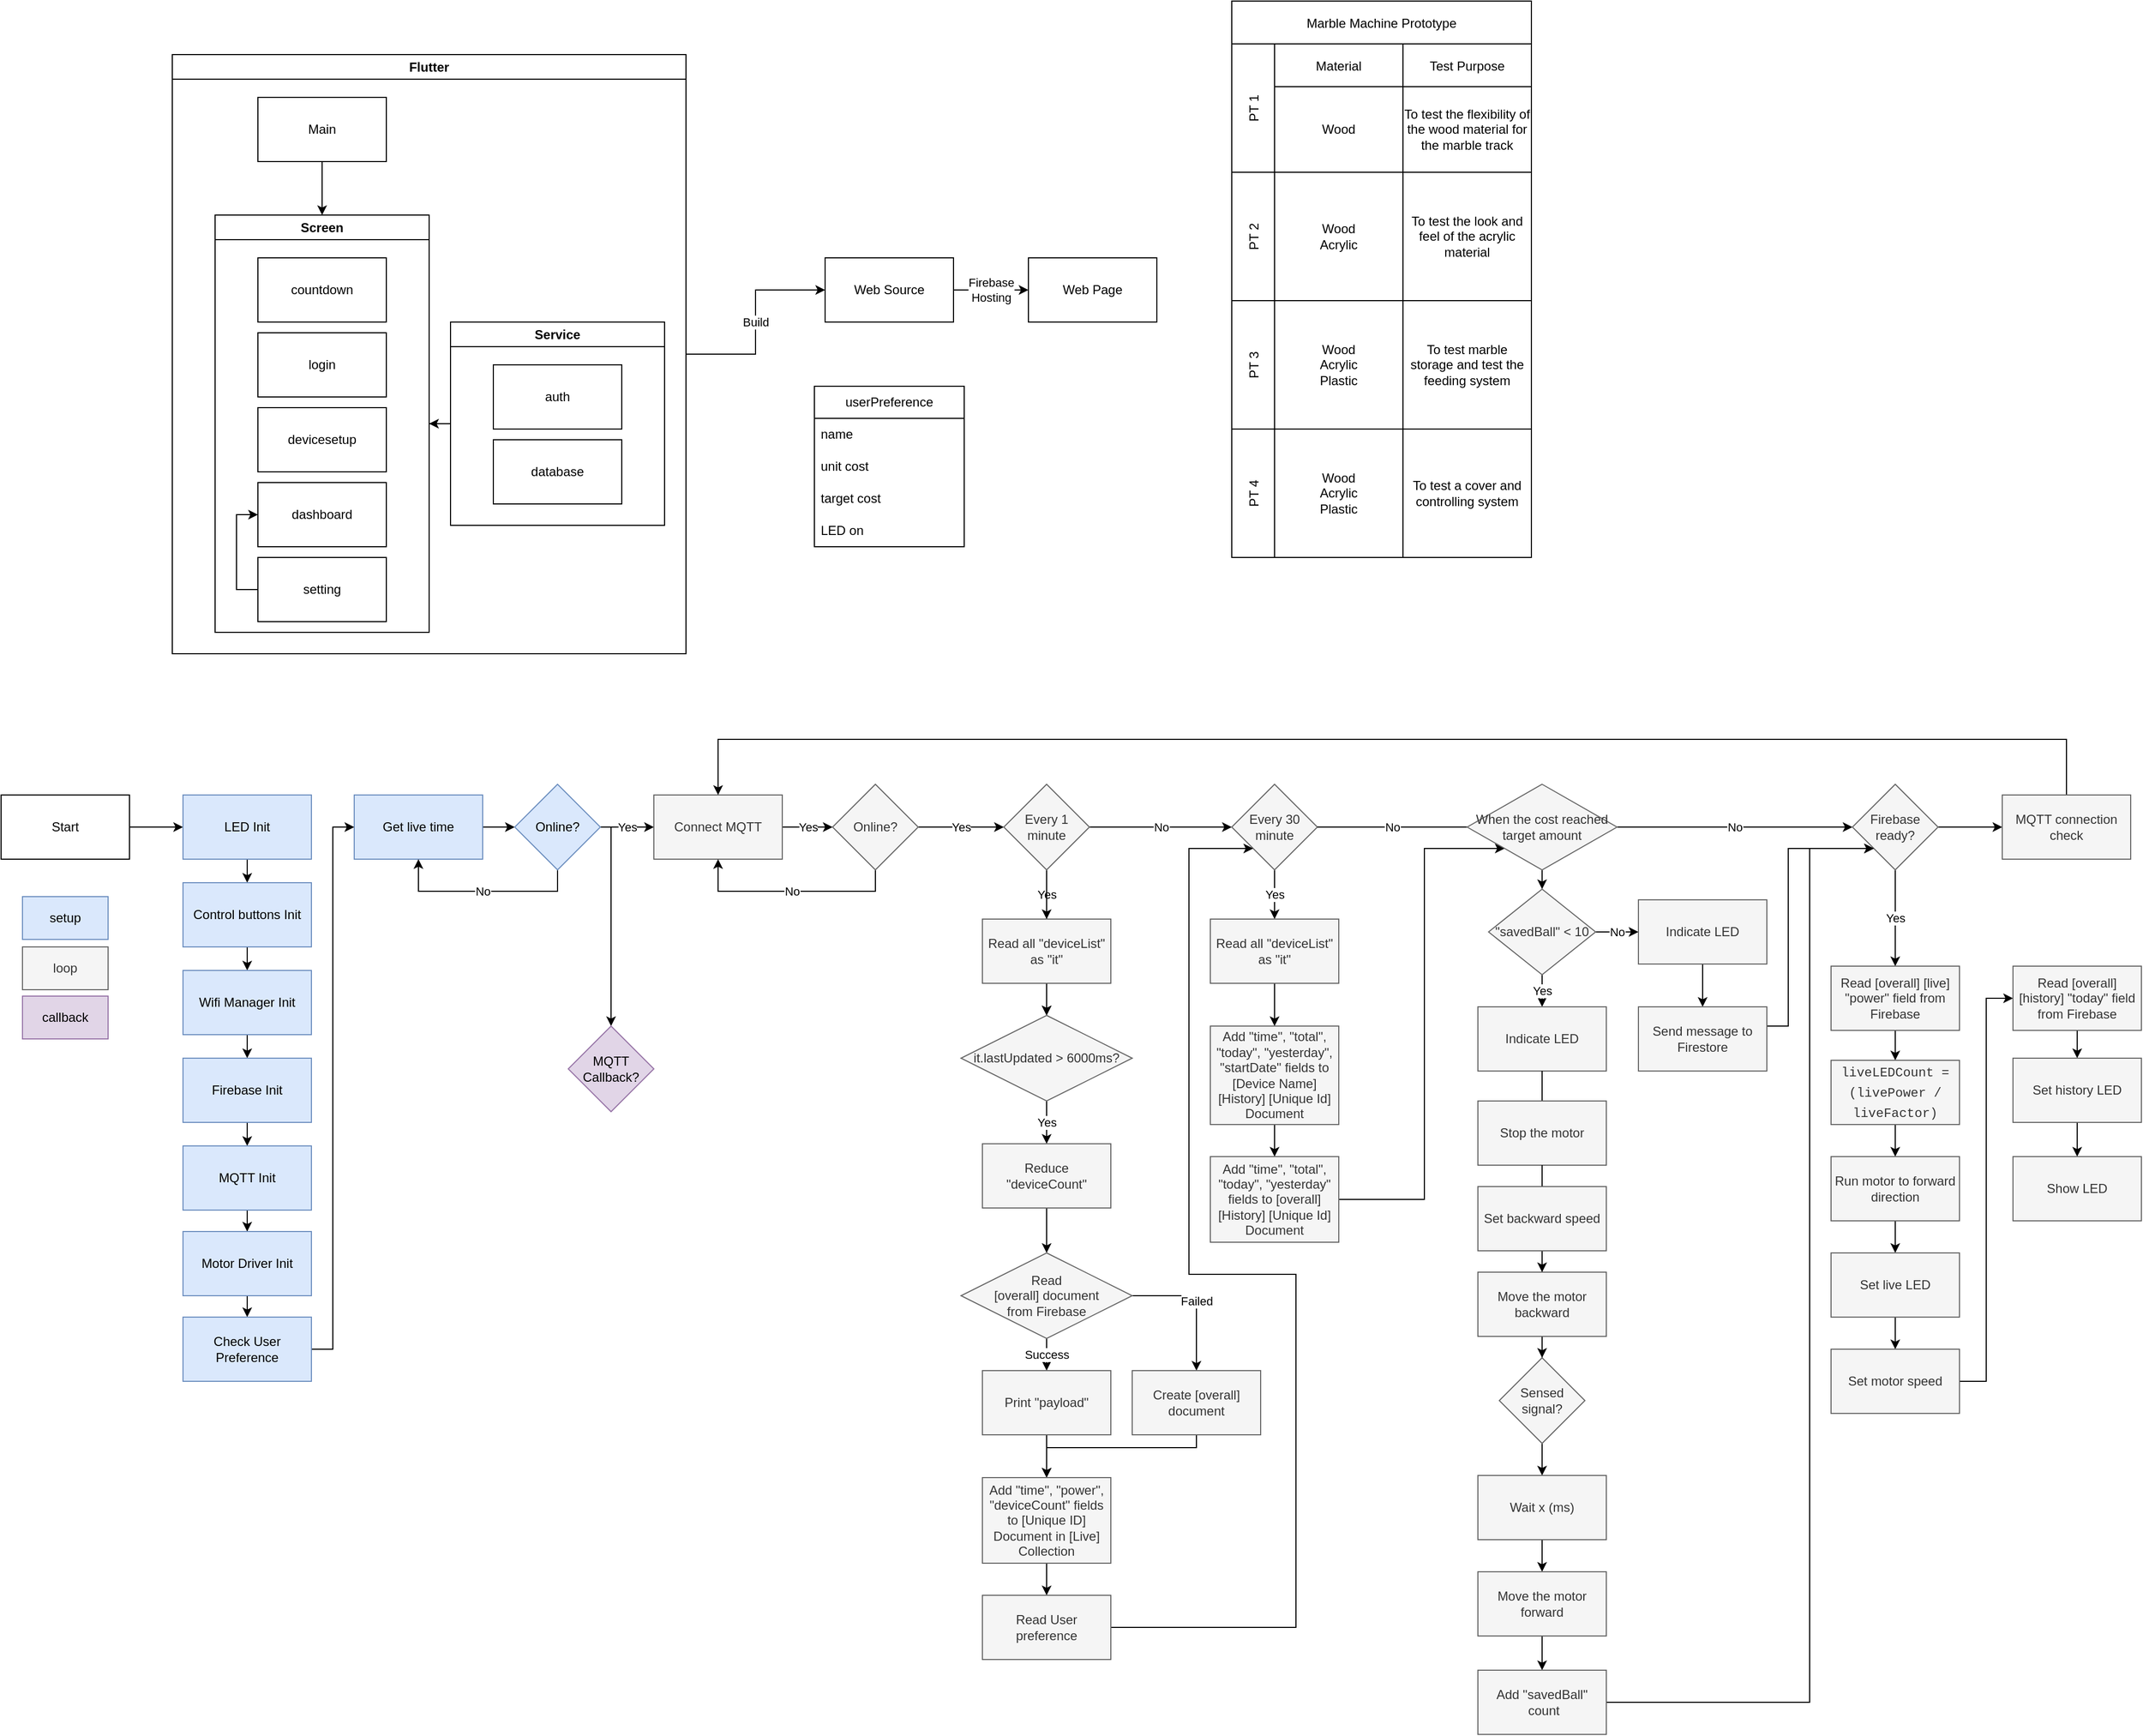 <mxfile version="20.8.16" type="device"><diagram name="Page-1" id="ASUtPeJLQlNHqWdECnR4"><mxGraphModel dx="1207" dy="2043" grid="1" gridSize="10" guides="1" tooltips="1" connect="1" arrows="1" fold="1" page="1" pageScale="1" pageWidth="1654" pageHeight="1169" math="0" shadow="0"><root><mxCell id="0"/><mxCell id="1" parent="0"/><mxCell id="e7pMLFtvcw6eD87POEGD-3" value="" style="edgeStyle=orthogonalEdgeStyle;rounded=0;orthogonalLoop=1;jettySize=auto;html=1;" parent="1" source="e7pMLFtvcw6eD87POEGD-1" target="e7pMLFtvcw6eD87POEGD-2" edge="1"><mxGeometry relative="1" as="geometry"/></mxCell><mxCell id="e7pMLFtvcw6eD87POEGD-1" value="Start&lt;br&gt;" style="rounded=0;whiteSpace=wrap;html=1;" parent="1" vertex="1"><mxGeometry x="30" y="432" width="120" height="60" as="geometry"/></mxCell><mxCell id="e7pMLFtvcw6eD87POEGD-5" value="" style="edgeStyle=orthogonalEdgeStyle;rounded=0;orthogonalLoop=1;jettySize=auto;html=1;" parent="1" source="e7pMLFtvcw6eD87POEGD-2" target="e7pMLFtvcw6eD87POEGD-4" edge="1"><mxGeometry relative="1" as="geometry"/></mxCell><mxCell id="e7pMLFtvcw6eD87POEGD-2" value="LED Init" style="whiteSpace=wrap;html=1;rounded=0;fillColor=#dae8fc;strokeColor=#6c8ebf;" parent="1" vertex="1"><mxGeometry x="200" y="432" width="120" height="60" as="geometry"/></mxCell><mxCell id="e7pMLFtvcw6eD87POEGD-7" value="" style="edgeStyle=orthogonalEdgeStyle;rounded=0;orthogonalLoop=1;jettySize=auto;html=1;" parent="1" source="e7pMLFtvcw6eD87POEGD-4" target="e7pMLFtvcw6eD87POEGD-6" edge="1"><mxGeometry relative="1" as="geometry"/></mxCell><mxCell id="e7pMLFtvcw6eD87POEGD-4" value="Control buttons Init" style="whiteSpace=wrap;html=1;rounded=0;fillColor=#dae8fc;strokeColor=#6c8ebf;" parent="1" vertex="1"><mxGeometry x="200" y="514" width="120" height="60" as="geometry"/></mxCell><mxCell id="e7pMLFtvcw6eD87POEGD-10" value="" style="edgeStyle=orthogonalEdgeStyle;rounded=0;orthogonalLoop=1;jettySize=auto;html=1;" parent="1" source="e7pMLFtvcw6eD87POEGD-6" target="e7pMLFtvcw6eD87POEGD-9" edge="1"><mxGeometry relative="1" as="geometry"/></mxCell><mxCell id="e7pMLFtvcw6eD87POEGD-6" value="Wifi Manager Init" style="whiteSpace=wrap;html=1;rounded=0;fillColor=#dae8fc;strokeColor=#6c8ebf;" parent="1" vertex="1"><mxGeometry x="200" y="596" width="120" height="60" as="geometry"/></mxCell><mxCell id="e7pMLFtvcw6eD87POEGD-15" value="" style="edgeStyle=orthogonalEdgeStyle;rounded=0;orthogonalLoop=1;jettySize=auto;html=1;" parent="1" source="e7pMLFtvcw6eD87POEGD-9" target="e7pMLFtvcw6eD87POEGD-14" edge="1"><mxGeometry relative="1" as="geometry"/></mxCell><mxCell id="e7pMLFtvcw6eD87POEGD-9" value="Firebase Init" style="whiteSpace=wrap;html=1;rounded=0;fillColor=#dae8fc;strokeColor=#6c8ebf;" parent="1" vertex="1"><mxGeometry x="200" y="678" width="120" height="60" as="geometry"/></mxCell><mxCell id="e7pMLFtvcw6eD87POEGD-17" value="" style="edgeStyle=orthogonalEdgeStyle;rounded=0;orthogonalLoop=1;jettySize=auto;html=1;" parent="1" source="e7pMLFtvcw6eD87POEGD-14" target="e7pMLFtvcw6eD87POEGD-16" edge="1"><mxGeometry relative="1" as="geometry"/></mxCell><mxCell id="e7pMLFtvcw6eD87POEGD-14" value="MQTT Init" style="whiteSpace=wrap;html=1;rounded=0;fillColor=#dae8fc;strokeColor=#6c8ebf;" parent="1" vertex="1"><mxGeometry x="200" y="760" width="120" height="60" as="geometry"/></mxCell><mxCell id="vMGQ725lh2KoKyAvDJc5-190" style="edgeStyle=orthogonalEdgeStyle;rounded=0;orthogonalLoop=1;jettySize=auto;html=1;exitX=0.5;exitY=1;exitDx=0;exitDy=0;entryX=0.5;entryY=0;entryDx=0;entryDy=0;" edge="1" parent="1" source="e7pMLFtvcw6eD87POEGD-16" target="vMGQ725lh2KoKyAvDJc5-189"><mxGeometry relative="1" as="geometry"/></mxCell><mxCell id="e7pMLFtvcw6eD87POEGD-16" value="Motor Driver Init" style="whiteSpace=wrap;html=1;rounded=0;fillColor=#dae8fc;strokeColor=#6c8ebf;" parent="1" vertex="1"><mxGeometry x="200" y="840" width="120" height="60" as="geometry"/></mxCell><mxCell id="e7pMLFtvcw6eD87POEGD-21" value="" style="edgeStyle=orthogonalEdgeStyle;rounded=0;orthogonalLoop=1;jettySize=auto;html=1;" parent="1" source="e7pMLFtvcw6eD87POEGD-18" target="e7pMLFtvcw6eD87POEGD-20" edge="1"><mxGeometry relative="1" as="geometry"/></mxCell><mxCell id="e7pMLFtvcw6eD87POEGD-18" value="Get live time" style="whiteSpace=wrap;html=1;rounded=0;fillColor=#dae8fc;strokeColor=#6c8ebf;" parent="1" vertex="1"><mxGeometry x="360" y="432" width="120" height="60" as="geometry"/></mxCell><mxCell id="e7pMLFtvcw6eD87POEGD-22" value="No" style="edgeStyle=orthogonalEdgeStyle;rounded=0;orthogonalLoop=1;jettySize=auto;html=1;entryX=0.5;entryY=1;entryDx=0;entryDy=0;" parent="1" source="e7pMLFtvcw6eD87POEGD-20" target="e7pMLFtvcw6eD87POEGD-18" edge="1"><mxGeometry relative="1" as="geometry"><Array as="points"><mxPoint x="550" y="522"/><mxPoint x="420" y="522"/></Array></mxGeometry></mxCell><mxCell id="e7pMLFtvcw6eD87POEGD-24" value="Yes" style="edgeStyle=orthogonalEdgeStyle;rounded=0;orthogonalLoop=1;jettySize=auto;html=1;" parent="1" source="e7pMLFtvcw6eD87POEGD-20" target="e7pMLFtvcw6eD87POEGD-23" edge="1"><mxGeometry relative="1" as="geometry"/></mxCell><mxCell id="e7pMLFtvcw6eD87POEGD-29" style="edgeStyle=orthogonalEdgeStyle;rounded=0;orthogonalLoop=1;jettySize=auto;html=1;exitX=1;exitY=0.5;exitDx=0;exitDy=0;entryX=0.5;entryY=0;entryDx=0;entryDy=0;" parent="1" source="e7pMLFtvcw6eD87POEGD-20" target="e7pMLFtvcw6eD87POEGD-28" edge="1"><mxGeometry relative="1" as="geometry"><Array as="points"><mxPoint x="600" y="462"/></Array></mxGeometry></mxCell><mxCell id="e7pMLFtvcw6eD87POEGD-20" value="Online?" style="rhombus;whiteSpace=wrap;html=1;rounded=0;fillColor=#dae8fc;strokeColor=#6c8ebf;" parent="1" vertex="1"><mxGeometry x="510" y="422" width="80" height="80" as="geometry"/></mxCell><mxCell id="e7pMLFtvcw6eD87POEGD-26" value="Yes" style="edgeStyle=orthogonalEdgeStyle;rounded=0;orthogonalLoop=1;jettySize=auto;html=1;" parent="1" source="e7pMLFtvcw6eD87POEGD-23" target="e7pMLFtvcw6eD87POEGD-25" edge="1"><mxGeometry relative="1" as="geometry"/></mxCell><mxCell id="e7pMLFtvcw6eD87POEGD-23" value="Connect MQTT" style="whiteSpace=wrap;html=1;rounded=0;fillColor=#f5f5f5;fontColor=#333333;strokeColor=#666666;" parent="1" vertex="1"><mxGeometry x="640" y="432" width="120" height="60" as="geometry"/></mxCell><mxCell id="e7pMLFtvcw6eD87POEGD-27" value="No" style="edgeStyle=orthogonalEdgeStyle;rounded=0;orthogonalLoop=1;jettySize=auto;html=1;entryX=0.5;entryY=1;entryDx=0;entryDy=0;exitX=0.5;exitY=1;exitDx=0;exitDy=0;" parent="1" source="e7pMLFtvcw6eD87POEGD-25" target="e7pMLFtvcw6eD87POEGD-23" edge="1"><mxGeometry relative="1" as="geometry"><Array as="points"><mxPoint x="847" y="522"/><mxPoint x="700" y="522"/></Array></mxGeometry></mxCell><mxCell id="e7pMLFtvcw6eD87POEGD-31" value="Yes" style="edgeStyle=orthogonalEdgeStyle;rounded=0;orthogonalLoop=1;jettySize=auto;html=1;" parent="1" source="e7pMLFtvcw6eD87POEGD-25" target="e7pMLFtvcw6eD87POEGD-30" edge="1"><mxGeometry relative="1" as="geometry"/></mxCell><mxCell id="e7pMLFtvcw6eD87POEGD-25" value="Online?" style="rhombus;whiteSpace=wrap;html=1;rounded=0;fillColor=#f5f5f5;fontColor=#333333;strokeColor=#666666;" parent="1" vertex="1"><mxGeometry x="807" y="422" width="80" height="80" as="geometry"/></mxCell><mxCell id="e7pMLFtvcw6eD87POEGD-28" value="MQTT Callback?" style="rhombus;whiteSpace=wrap;html=1;rounded=0;fillColor=#e1d5e7;strokeColor=#9673a6;" parent="1" vertex="1"><mxGeometry x="560" y="648" width="80" height="80" as="geometry"/></mxCell><mxCell id="e7pMLFtvcw6eD87POEGD-34" value="Yes" style="edgeStyle=orthogonalEdgeStyle;rounded=0;orthogonalLoop=1;jettySize=auto;html=1;exitX=0.5;exitY=1;exitDx=0;exitDy=0;" parent="1" source="e7pMLFtvcw6eD87POEGD-30" target="e7pMLFtvcw6eD87POEGD-33" edge="1"><mxGeometry relative="1" as="geometry"><Array as="points"/></mxGeometry></mxCell><mxCell id="e7pMLFtvcw6eD87POEGD-43" value="" style="edgeStyle=orthogonalEdgeStyle;rounded=0;orthogonalLoop=1;jettySize=auto;html=1;" parent="1" source="e7pMLFtvcw6eD87POEGD-30" target="e7pMLFtvcw6eD87POEGD-37" edge="1"><mxGeometry relative="1" as="geometry"/></mxCell><mxCell id="e7pMLFtvcw6eD87POEGD-59" value="No" style="edgeStyle=orthogonalEdgeStyle;rounded=0;orthogonalLoop=1;jettySize=auto;html=1;" parent="1" source="e7pMLFtvcw6eD87POEGD-30" target="e7pMLFtvcw6eD87POEGD-58" edge="1"><mxGeometry relative="1" as="geometry"/></mxCell><mxCell id="e7pMLFtvcw6eD87POEGD-30" value="Every 1 minute" style="rhombus;whiteSpace=wrap;html=1;rounded=0;fillColor=#f5f5f5;fontColor=#333333;strokeColor=#666666;" parent="1" vertex="1"><mxGeometry x="967" y="422" width="80" height="80" as="geometry"/></mxCell><mxCell id="e7pMLFtvcw6eD87POEGD-38" value="" style="edgeStyle=orthogonalEdgeStyle;rounded=0;orthogonalLoop=1;jettySize=auto;html=1;" parent="1" source="e7pMLFtvcw6eD87POEGD-33" target="e7pMLFtvcw6eD87POEGD-37" edge="1"><mxGeometry relative="1" as="geometry"/></mxCell><mxCell id="e7pMLFtvcw6eD87POEGD-33" value="Read all &quot;deviceList&quot; as &quot;it&quot;" style="whiteSpace=wrap;html=1;rounded=0;fillColor=#f5f5f5;fontColor=#333333;strokeColor=#666666;" parent="1" vertex="1"><mxGeometry x="947" y="548" width="120" height="60" as="geometry"/></mxCell><mxCell id="e7pMLFtvcw6eD87POEGD-40" value="Yes" style="edgeStyle=orthogonalEdgeStyle;rounded=0;orthogonalLoop=1;jettySize=auto;html=1;" parent="1" source="e7pMLFtvcw6eD87POEGD-37" target="e7pMLFtvcw6eD87POEGD-39" edge="1"><mxGeometry relative="1" as="geometry"/></mxCell><mxCell id="e7pMLFtvcw6eD87POEGD-37" value="it.lastUpdated &amp;gt; 6000ms?" style="rhombus;whiteSpace=wrap;html=1;rounded=0;fillColor=#f5f5f5;fontColor=#333333;strokeColor=#666666;" parent="1" vertex="1"><mxGeometry x="927" y="638" width="160" height="80" as="geometry"/></mxCell><mxCell id="e7pMLFtvcw6eD87POEGD-56" style="edgeStyle=orthogonalEdgeStyle;rounded=0;orthogonalLoop=1;jettySize=auto;html=1;entryX=0.5;entryY=0;entryDx=0;entryDy=0;" parent="1" source="e7pMLFtvcw6eD87POEGD-39" target="e7pMLFtvcw6eD87POEGD-46" edge="1"><mxGeometry relative="1" as="geometry"/></mxCell><mxCell id="e7pMLFtvcw6eD87POEGD-39" value="Reduce &quot;deviceCount&quot;" style="whiteSpace=wrap;html=1;rounded=0;fillColor=#f5f5f5;fontColor=#333333;strokeColor=#666666;" parent="1" vertex="1"><mxGeometry x="947" y="758" width="120" height="60" as="geometry"/></mxCell><mxCell id="e7pMLFtvcw6eD87POEGD-49" value="Success" style="edgeStyle=orthogonalEdgeStyle;rounded=0;orthogonalLoop=1;jettySize=auto;html=1;" parent="1" source="e7pMLFtvcw6eD87POEGD-46" target="e7pMLFtvcw6eD87POEGD-48" edge="1"><mxGeometry relative="1" as="geometry"/></mxCell><mxCell id="e7pMLFtvcw6eD87POEGD-52" value="Failed" style="edgeStyle=orthogonalEdgeStyle;rounded=0;orthogonalLoop=1;jettySize=auto;html=1;" parent="1" source="e7pMLFtvcw6eD87POEGD-46" target="e7pMLFtvcw6eD87POEGD-51" edge="1"><mxGeometry relative="1" as="geometry"><Array as="points"><mxPoint x="1147" y="900"/></Array></mxGeometry></mxCell><mxCell id="e7pMLFtvcw6eD87POEGD-46" value="Read &lt;br&gt;[overall] document &lt;br&gt;from Firebase" style="rhombus;whiteSpace=wrap;html=1;rounded=0;fillColor=#f5f5f5;fontColor=#333333;strokeColor=#666666;" parent="1" vertex="1"><mxGeometry x="927" y="860" width="160" height="80" as="geometry"/></mxCell><mxCell id="e7pMLFtvcw6eD87POEGD-54" value="" style="edgeStyle=orthogonalEdgeStyle;rounded=0;orthogonalLoop=1;jettySize=auto;html=1;" parent="1" source="e7pMLFtvcw6eD87POEGD-48" target="e7pMLFtvcw6eD87POEGD-53" edge="1"><mxGeometry relative="1" as="geometry"/></mxCell><mxCell id="e7pMLFtvcw6eD87POEGD-48" value="Print &quot;payload&quot;" style="whiteSpace=wrap;html=1;rounded=0;fillColor=#f5f5f5;fontColor=#333333;strokeColor=#666666;" parent="1" vertex="1"><mxGeometry x="947" y="970" width="120" height="60" as="geometry"/></mxCell><mxCell id="e7pMLFtvcw6eD87POEGD-55" style="edgeStyle=orthogonalEdgeStyle;rounded=0;orthogonalLoop=1;jettySize=auto;html=1;entryX=0.5;entryY=0;entryDx=0;entryDy=0;" parent="1" source="e7pMLFtvcw6eD87POEGD-51" target="e7pMLFtvcw6eD87POEGD-53" edge="1"><mxGeometry relative="1" as="geometry"><Array as="points"><mxPoint x="1147" y="1042"/><mxPoint x="1007" y="1042"/></Array></mxGeometry></mxCell><mxCell id="e7pMLFtvcw6eD87POEGD-51" value="Create [overall] document" style="whiteSpace=wrap;html=1;rounded=0;fillColor=#f5f5f5;fontColor=#333333;strokeColor=#666666;" parent="1" vertex="1"><mxGeometry x="1087" y="970" width="120" height="60" as="geometry"/></mxCell><mxCell id="vMGQ725lh2KoKyAvDJc5-193" style="edgeStyle=orthogonalEdgeStyle;rounded=0;orthogonalLoop=1;jettySize=auto;html=1;entryX=0.5;entryY=0;entryDx=0;entryDy=0;" edge="1" parent="1" source="e7pMLFtvcw6eD87POEGD-53" target="vMGQ725lh2KoKyAvDJc5-192"><mxGeometry relative="1" as="geometry"/></mxCell><mxCell id="e7pMLFtvcw6eD87POEGD-53" value="Add &quot;time&quot;, &quot;power&quot;, &quot;deviceCount&quot; fields to [Unique ID] Document in [Live] Collection" style="whiteSpace=wrap;html=1;rounded=0;fillColor=#f5f5f5;fontColor=#333333;strokeColor=#666666;" parent="1" vertex="1"><mxGeometry x="947" y="1070" width="120" height="80" as="geometry"/></mxCell><mxCell id="e7pMLFtvcw6eD87POEGD-61" value="Yes" style="edgeStyle=orthogonalEdgeStyle;rounded=0;orthogonalLoop=1;jettySize=auto;html=1;" parent="1" source="e7pMLFtvcw6eD87POEGD-58" target="e7pMLFtvcw6eD87POEGD-60" edge="1"><mxGeometry relative="1" as="geometry"/></mxCell><mxCell id="e7pMLFtvcw6eD87POEGD-67" value="No" style="edgeStyle=orthogonalEdgeStyle;rounded=0;orthogonalLoop=1;jettySize=auto;html=1;startArrow=none;" parent="1" source="4aef2iV0VJyrDbtgdqX--1" target="e7pMLFtvcw6eD87POEGD-66" edge="1"><mxGeometry relative="1" as="geometry"/></mxCell><mxCell id="e7pMLFtvcw6eD87POEGD-58" value="Every 30 minute" style="rhombus;whiteSpace=wrap;html=1;rounded=0;fillColor=#f5f5f5;fontColor=#333333;strokeColor=#666666;" parent="1" vertex="1"><mxGeometry x="1180" y="422" width="80" height="80" as="geometry"/></mxCell><mxCell id="e7pMLFtvcw6eD87POEGD-63" style="edgeStyle=orthogonalEdgeStyle;rounded=0;orthogonalLoop=1;jettySize=auto;html=1;entryX=0.5;entryY=0;entryDx=0;entryDy=0;" parent="1" source="e7pMLFtvcw6eD87POEGD-60" target="e7pMLFtvcw6eD87POEGD-62" edge="1"><mxGeometry relative="1" as="geometry"/></mxCell><mxCell id="e7pMLFtvcw6eD87POEGD-60" value="Read all &quot;deviceList&quot; as &quot;it&quot;" style="whiteSpace=wrap;html=1;rounded=0;fillColor=#f5f5f5;fontColor=#333333;strokeColor=#666666;" parent="1" vertex="1"><mxGeometry x="1160" y="548" width="120" height="60" as="geometry"/></mxCell><mxCell id="e7pMLFtvcw6eD87POEGD-65" style="edgeStyle=orthogonalEdgeStyle;rounded=0;orthogonalLoop=1;jettySize=auto;html=1;entryX=0.5;entryY=0;entryDx=0;entryDy=0;" parent="1" source="e7pMLFtvcw6eD87POEGD-62" target="e7pMLFtvcw6eD87POEGD-64" edge="1"><mxGeometry relative="1" as="geometry"/></mxCell><mxCell id="e7pMLFtvcw6eD87POEGD-62" value="Add &quot;time&quot;, &quot;total&quot;, &quot;today&quot;, &quot;yesterday&quot;, &quot;startDate&quot; fields to [Device Name] [History] [Unique Id] Document" style="whiteSpace=wrap;html=1;rounded=0;fillColor=#f5f5f5;fontColor=#333333;strokeColor=#666666;" parent="1" vertex="1"><mxGeometry x="1160" y="648" width="120" height="92" as="geometry"/></mxCell><mxCell id="e7pMLFtvcw6eD87POEGD-69" style="rounded=0;orthogonalLoop=1;jettySize=auto;html=1;entryX=0;entryY=1;entryDx=0;entryDy=0;elbow=vertical;edgeStyle=orthogonalEdgeStyle;" parent="1" source="e7pMLFtvcw6eD87POEGD-64" target="4aef2iV0VJyrDbtgdqX--1" edge="1"><mxGeometry relative="1" as="geometry"><Array as="points"><mxPoint x="1360" y="810"/><mxPoint x="1360" y="482"/></Array></mxGeometry></mxCell><mxCell id="e7pMLFtvcw6eD87POEGD-64" value="Add &quot;time&quot;, &quot;total&quot;, &quot;today&quot;, &quot;yesterday&quot; fields to [overall] [History] [Unique Id] Document" style="whiteSpace=wrap;html=1;rounded=0;fillColor=#f5f5f5;fontColor=#333333;strokeColor=#666666;" parent="1" vertex="1"><mxGeometry x="1160" y="770" width="120" height="80" as="geometry"/></mxCell><mxCell id="e7pMLFtvcw6eD87POEGD-71" value="Yes" style="edgeStyle=orthogonalEdgeStyle;rounded=0;orthogonalLoop=1;jettySize=auto;html=1;" parent="1" source="e7pMLFtvcw6eD87POEGD-66" target="e7pMLFtvcw6eD87POEGD-70" edge="1"><mxGeometry relative="1" as="geometry"/></mxCell><mxCell id="e7pMLFtvcw6eD87POEGD-87" value="" style="edgeStyle=orthogonalEdgeStyle;rounded=0;orthogonalLoop=1;jettySize=auto;html=1;fontColor=#000000;" parent="1" source="e7pMLFtvcw6eD87POEGD-66" target="e7pMLFtvcw6eD87POEGD-86" edge="1"><mxGeometry relative="1" as="geometry"/></mxCell><mxCell id="e7pMLFtvcw6eD87POEGD-66" value="Firebase ready?" style="rhombus;whiteSpace=wrap;html=1;rounded=0;fillColor=#f5f5f5;fontColor=#333333;strokeColor=#666666;" parent="1" vertex="1"><mxGeometry x="1760" y="422" width="80" height="80" as="geometry"/></mxCell><mxCell id="e7pMLFtvcw6eD87POEGD-73" value="" style="edgeStyle=orthogonalEdgeStyle;rounded=0;orthogonalLoop=1;jettySize=auto;html=1;" parent="1" source="e7pMLFtvcw6eD87POEGD-70" target="e7pMLFtvcw6eD87POEGD-72" edge="1"><mxGeometry relative="1" as="geometry"/></mxCell><mxCell id="e7pMLFtvcw6eD87POEGD-70" value="Read [overall] [live] &quot;power&quot; field from Firebase" style="whiteSpace=wrap;html=1;rounded=0;fillColor=#f5f5f5;fontColor=#333333;strokeColor=#666666;" parent="1" vertex="1"><mxGeometry x="1740" y="592" width="120" height="60" as="geometry"/></mxCell><mxCell id="e7pMLFtvcw6eD87POEGD-75" value="" style="edgeStyle=orthogonalEdgeStyle;rounded=0;orthogonalLoop=1;jettySize=auto;html=1;fontColor=#000000;" parent="1" source="e7pMLFtvcw6eD87POEGD-72" target="e7pMLFtvcw6eD87POEGD-74" edge="1"><mxGeometry relative="1" as="geometry"/></mxCell><mxCell id="e7pMLFtvcw6eD87POEGD-72" value="&lt;div style=&quot;line-height: 18px;&quot;&gt;&lt;font style=&quot;&quot; face=&quot;Menlo, Monaco, Courier New, monospace&quot;&gt;liveLEDCount = (livePower / liveFactor)&lt;/font&gt;&lt;br&gt;&lt;/div&gt;" style="whiteSpace=wrap;html=1;rounded=0;fillColor=#f5f5f5;fontColor=#333333;strokeColor=#666666;" parent="1" vertex="1"><mxGeometry x="1740" y="680" width="120" height="60" as="geometry"/></mxCell><mxCell id="e7pMLFtvcw6eD87POEGD-77" value="" style="edgeStyle=orthogonalEdgeStyle;rounded=0;orthogonalLoop=1;jettySize=auto;html=1;fontColor=#000000;" parent="1" source="e7pMLFtvcw6eD87POEGD-74" target="e7pMLFtvcw6eD87POEGD-76" edge="1"><mxGeometry relative="1" as="geometry"/></mxCell><mxCell id="e7pMLFtvcw6eD87POEGD-74" value="Run motor to forward direction" style="whiteSpace=wrap;html=1;rounded=0;fillColor=#f5f5f5;fontColor=#333333;strokeColor=#666666;" parent="1" vertex="1"><mxGeometry x="1740" y="770" width="120" height="60" as="geometry"/></mxCell><mxCell id="e7pMLFtvcw6eD87POEGD-79" value="" style="edgeStyle=orthogonalEdgeStyle;rounded=0;orthogonalLoop=1;jettySize=auto;html=1;fontColor=#000000;" parent="1" source="e7pMLFtvcw6eD87POEGD-76" target="e7pMLFtvcw6eD87POEGD-78" edge="1"><mxGeometry relative="1" as="geometry"/></mxCell><mxCell id="e7pMLFtvcw6eD87POEGD-76" value="Set live LED" style="whiteSpace=wrap;html=1;rounded=0;fillColor=#f5f5f5;fontColor=#333333;strokeColor=#666666;" parent="1" vertex="1"><mxGeometry x="1740" y="860" width="120" height="60" as="geometry"/></mxCell><mxCell id="e7pMLFtvcw6eD87POEGD-81" style="edgeStyle=orthogonalEdgeStyle;rounded=0;orthogonalLoop=1;jettySize=auto;html=1;entryX=0;entryY=0.5;entryDx=0;entryDy=0;fontColor=#000000;" parent="1" source="e7pMLFtvcw6eD87POEGD-78" target="e7pMLFtvcw6eD87POEGD-80" edge="1"><mxGeometry relative="1" as="geometry"/></mxCell><mxCell id="e7pMLFtvcw6eD87POEGD-78" value="Set motor speed" style="whiteSpace=wrap;html=1;rounded=0;fillColor=#f5f5f5;fontColor=#333333;strokeColor=#666666;" parent="1" vertex="1"><mxGeometry x="1740" y="950" width="120" height="60" as="geometry"/></mxCell><mxCell id="e7pMLFtvcw6eD87POEGD-83" value="" style="edgeStyle=orthogonalEdgeStyle;rounded=0;orthogonalLoop=1;jettySize=auto;html=1;fontColor=#000000;" parent="1" source="e7pMLFtvcw6eD87POEGD-80" target="e7pMLFtvcw6eD87POEGD-82" edge="1"><mxGeometry relative="1" as="geometry"/></mxCell><mxCell id="e7pMLFtvcw6eD87POEGD-80" value="Read [overall] [history] &quot;today&quot; field from Firebase" style="whiteSpace=wrap;html=1;rounded=0;fillColor=#f5f5f5;fontColor=#333333;strokeColor=#666666;" parent="1" vertex="1"><mxGeometry x="1910" y="592" width="120" height="60" as="geometry"/></mxCell><mxCell id="e7pMLFtvcw6eD87POEGD-85" value="" style="edgeStyle=orthogonalEdgeStyle;rounded=0;orthogonalLoop=1;jettySize=auto;html=1;fontColor=#000000;" parent="1" source="e7pMLFtvcw6eD87POEGD-82" target="e7pMLFtvcw6eD87POEGD-84" edge="1"><mxGeometry relative="1" as="geometry"/></mxCell><mxCell id="e7pMLFtvcw6eD87POEGD-82" value="Set history LED" style="whiteSpace=wrap;html=1;rounded=0;fillColor=#f5f5f5;fontColor=#333333;strokeColor=#666666;" parent="1" vertex="1"><mxGeometry x="1910" y="678" width="120" height="60" as="geometry"/></mxCell><mxCell id="e7pMLFtvcw6eD87POEGD-84" value="Show LED" style="whiteSpace=wrap;html=1;rounded=0;fillColor=#f5f5f5;fontColor=#333333;strokeColor=#666666;" parent="1" vertex="1"><mxGeometry x="1910" y="770" width="120" height="60" as="geometry"/></mxCell><mxCell id="e7pMLFtvcw6eD87POEGD-88" style="edgeStyle=orthogonalEdgeStyle;rounded=0;orthogonalLoop=1;jettySize=auto;html=1;entryX=0.5;entryY=0;entryDx=0;entryDy=0;fontColor=#000000;exitX=0.5;exitY=0;exitDx=0;exitDy=0;" parent="1" source="e7pMLFtvcw6eD87POEGD-86" target="e7pMLFtvcw6eD87POEGD-23" edge="1"><mxGeometry relative="1" as="geometry"><Array as="points"><mxPoint x="1960" y="380"/><mxPoint x="700" y="380"/></Array><mxPoint x="1900" y="340" as="sourcePoint"/></mxGeometry></mxCell><mxCell id="e7pMLFtvcw6eD87POEGD-86" value="MQTT connection check" style="whiteSpace=wrap;html=1;rounded=0;fillColor=#f5f5f5;fontColor=#333333;strokeColor=#666666;" parent="1" vertex="1"><mxGeometry x="1900" y="432" width="120" height="60" as="geometry"/></mxCell><mxCell id="4aef2iV0VJyrDbtgdqX--2" value="No" style="edgeStyle=orthogonalEdgeStyle;rounded=0;orthogonalLoop=1;jettySize=auto;html=1;endArrow=none;" parent="1" source="e7pMLFtvcw6eD87POEGD-58" target="4aef2iV0VJyrDbtgdqX--1" edge="1"><mxGeometry relative="1" as="geometry"><mxPoint x="1260" y="462" as="sourcePoint"/><mxPoint x="1700" y="462" as="targetPoint"/></mxGeometry></mxCell><mxCell id="4aef2iV0VJyrDbtgdqX--5" value="" style="edgeStyle=orthogonalEdgeStyle;rounded=0;orthogonalLoop=1;jettySize=auto;html=1;elbow=vertical;startArrow=none;" parent="1" source="4aef2iV0VJyrDbtgdqX--17" target="4aef2iV0VJyrDbtgdqX--4" edge="1"><mxGeometry relative="1" as="geometry"/></mxCell><mxCell id="4aef2iV0VJyrDbtgdqX--20" value="Yes" style="edgeStyle=orthogonalEdgeStyle;rounded=0;orthogonalLoop=1;jettySize=auto;html=1;entryX=0.5;entryY=0;entryDx=0;entryDy=0;elbow=vertical;startArrow=none;" parent="1" source="4aef2iV0VJyrDbtgdqX--22" target="4aef2iV0VJyrDbtgdqX--13" edge="1"><mxGeometry relative="1" as="geometry"/></mxCell><mxCell id="4aef2iV0VJyrDbtgdqX--25" style="edgeStyle=orthogonalEdgeStyle;rounded=0;orthogonalLoop=1;jettySize=auto;html=1;entryX=0.5;entryY=0;entryDx=0;entryDy=0;elbow=vertical;exitX=0.5;exitY=1;exitDx=0;exitDy=0;" parent="1" source="4aef2iV0VJyrDbtgdqX--1" target="4aef2iV0VJyrDbtgdqX--22" edge="1"><mxGeometry relative="1" as="geometry"><Array as="points"><mxPoint x="1470" y="502"/></Array></mxGeometry></mxCell><mxCell id="4aef2iV0VJyrDbtgdqX--1" value="When the cost reached target amount" style="rhombus;whiteSpace=wrap;html=1;rounded=0;fillColor=#f5f5f5;fontColor=#333333;strokeColor=#666666;" parent="1" vertex="1"><mxGeometry x="1400" y="422" width="140" height="80" as="geometry"/></mxCell><mxCell id="4aef2iV0VJyrDbtgdqX--8" value="" style="edgeStyle=orthogonalEdgeStyle;rounded=0;orthogonalLoop=1;jettySize=auto;html=1;elbow=vertical;" parent="1" source="4aef2iV0VJyrDbtgdqX--4" target="4aef2iV0VJyrDbtgdqX--7" edge="1"><mxGeometry relative="1" as="geometry"/></mxCell><mxCell id="4aef2iV0VJyrDbtgdqX--4" value="Move the motor backward" style="whiteSpace=wrap;html=1;rounded=0;fillColor=#f5f5f5;fontColor=#333333;strokeColor=#666666;" parent="1" vertex="1"><mxGeometry x="1410" y="878" width="120" height="60" as="geometry"/></mxCell><mxCell id="4aef2iV0VJyrDbtgdqX--10" value="" style="edgeStyle=orthogonalEdgeStyle;rounded=0;orthogonalLoop=1;jettySize=auto;html=1;elbow=vertical;" parent="1" source="4aef2iV0VJyrDbtgdqX--7" target="4aef2iV0VJyrDbtgdqX--9" edge="1"><mxGeometry relative="1" as="geometry"/></mxCell><mxCell id="4aef2iV0VJyrDbtgdqX--7" value="Sensed signal?" style="rhombus;whiteSpace=wrap;html=1;rounded=0;fillColor=#f5f5f5;fontColor=#333333;strokeColor=#666666;" parent="1" vertex="1"><mxGeometry x="1430" y="958" width="80" height="80" as="geometry"/></mxCell><mxCell id="4aef2iV0VJyrDbtgdqX--12" value="" style="edgeStyle=orthogonalEdgeStyle;rounded=0;orthogonalLoop=1;jettySize=auto;html=1;elbow=vertical;" parent="1" source="4aef2iV0VJyrDbtgdqX--9" target="4aef2iV0VJyrDbtgdqX--11" edge="1"><mxGeometry relative="1" as="geometry"/></mxCell><mxCell id="4aef2iV0VJyrDbtgdqX--9" value="Wait x (ms)" style="whiteSpace=wrap;html=1;rounded=0;fillColor=#f5f5f5;fontColor=#333333;strokeColor=#666666;" parent="1" vertex="1"><mxGeometry x="1410" y="1068" width="120" height="60" as="geometry"/></mxCell><mxCell id="4aef2iV0VJyrDbtgdqX--27" style="edgeStyle=orthogonalEdgeStyle;rounded=0;orthogonalLoop=1;jettySize=auto;html=1;entryX=0.5;entryY=0;entryDx=0;entryDy=0;elbow=vertical;" parent="1" source="4aef2iV0VJyrDbtgdqX--11" target="4aef2iV0VJyrDbtgdqX--26" edge="1"><mxGeometry relative="1" as="geometry"/></mxCell><mxCell id="4aef2iV0VJyrDbtgdqX--11" value="Move the motor forward" style="whiteSpace=wrap;html=1;rounded=0;fillColor=#f5f5f5;fontColor=#333333;strokeColor=#666666;" parent="1" vertex="1"><mxGeometry x="1410" y="1158" width="120" height="60" as="geometry"/></mxCell><mxCell id="4aef2iV0VJyrDbtgdqX--13" value="Indicate LED" style="whiteSpace=wrap;html=1;rounded=0;fillColor=#f5f5f5;fontColor=#333333;strokeColor=#666666;" parent="1" vertex="1"><mxGeometry x="1410" y="630" width="120" height="60" as="geometry"/></mxCell><mxCell id="4aef2iV0VJyrDbtgdqX--16" value="" style="edgeStyle=orthogonalEdgeStyle;rounded=0;orthogonalLoop=1;jettySize=auto;html=1;elbow=vertical;startArrow=none;endArrow=none;" parent="1" source="4aef2iV0VJyrDbtgdqX--13" target="4aef2iV0VJyrDbtgdqX--15" edge="1"><mxGeometry relative="1" as="geometry"><mxPoint x="1470" y="694" as="sourcePoint"/><mxPoint x="1470" y="878" as="targetPoint"/></mxGeometry></mxCell><mxCell id="4aef2iV0VJyrDbtgdqX--15" value="Stop the motor" style="whiteSpace=wrap;html=1;rounded=0;fillColor=#f5f5f5;fontColor=#333333;strokeColor=#666666;" parent="1" vertex="1"><mxGeometry x="1410" y="718" width="120" height="60" as="geometry"/></mxCell><mxCell id="4aef2iV0VJyrDbtgdqX--18" value="" style="edgeStyle=orthogonalEdgeStyle;rounded=0;orthogonalLoop=1;jettySize=auto;html=1;elbow=vertical;startArrow=none;endArrow=none;" parent="1" source="4aef2iV0VJyrDbtgdqX--15" target="4aef2iV0VJyrDbtgdqX--17" edge="1"><mxGeometry relative="1" as="geometry"><mxPoint x="1470" y="778" as="sourcePoint"/><mxPoint x="1470" y="878" as="targetPoint"/></mxGeometry></mxCell><mxCell id="4aef2iV0VJyrDbtgdqX--17" value="Set backward speed" style="whiteSpace=wrap;html=1;rounded=0;fillColor=#f5f5f5;fontColor=#333333;strokeColor=#666666;" parent="1" vertex="1"><mxGeometry x="1410" y="798" width="120" height="60" as="geometry"/></mxCell><mxCell id="4aef2iV0VJyrDbtgdqX--29" value="No" style="edgeStyle=orthogonalEdgeStyle;rounded=0;orthogonalLoop=1;jettySize=auto;html=1;entryX=0;entryY=0.5;entryDx=0;entryDy=0;elbow=vertical;" parent="1" source="4aef2iV0VJyrDbtgdqX--22" target="4aef2iV0VJyrDbtgdqX--28" edge="1"><mxGeometry relative="1" as="geometry"/></mxCell><mxCell id="4aef2iV0VJyrDbtgdqX--22" value="&quot;savedBall&quot; &amp;lt; 10" style="rhombus;whiteSpace=wrap;html=1;rounded=0;fillColor=#f5f5f5;fontColor=#333333;strokeColor=#666666;" parent="1" vertex="1"><mxGeometry x="1420" y="520" width="100" height="80" as="geometry"/></mxCell><mxCell id="4aef2iV0VJyrDbtgdqX--34" style="edgeStyle=orthogonalEdgeStyle;rounded=0;orthogonalLoop=1;jettySize=auto;html=1;entryX=0;entryY=1;entryDx=0;entryDy=0;elbow=vertical;" parent="1" source="4aef2iV0VJyrDbtgdqX--26" target="e7pMLFtvcw6eD87POEGD-66" edge="1"><mxGeometry relative="1" as="geometry"><Array as="points"><mxPoint x="1720" y="1280"/><mxPoint x="1720" y="482"/></Array></mxGeometry></mxCell><mxCell id="4aef2iV0VJyrDbtgdqX--26" value="Add &quot;savedBall&quot;&lt;br&gt;&amp;nbsp;count" style="whiteSpace=wrap;html=1;rounded=0;fillColor=#f5f5f5;fontColor=#333333;strokeColor=#666666;" parent="1" vertex="1"><mxGeometry x="1410" y="1250" width="120" height="60" as="geometry"/></mxCell><mxCell id="4aef2iV0VJyrDbtgdqX--32" style="edgeStyle=orthogonalEdgeStyle;rounded=0;orthogonalLoop=1;jettySize=auto;html=1;entryX=0.5;entryY=0;entryDx=0;entryDy=0;elbow=vertical;" parent="1" source="4aef2iV0VJyrDbtgdqX--28" target="4aef2iV0VJyrDbtgdqX--31" edge="1"><mxGeometry relative="1" as="geometry"/></mxCell><mxCell id="4aef2iV0VJyrDbtgdqX--28" value="Indicate LED" style="whiteSpace=wrap;html=1;rounded=0;fillColor=#f5f5f5;fontColor=#333333;strokeColor=#666666;" parent="1" vertex="1"><mxGeometry x="1560" y="530" width="120" height="60" as="geometry"/></mxCell><mxCell id="4aef2iV0VJyrDbtgdqX--33" style="edgeStyle=orthogonalEdgeStyle;rounded=0;orthogonalLoop=1;jettySize=auto;html=1;entryX=0;entryY=1;entryDx=0;entryDy=0;elbow=vertical;" parent="1" source="4aef2iV0VJyrDbtgdqX--31" target="e7pMLFtvcw6eD87POEGD-66" edge="1"><mxGeometry relative="1" as="geometry"><Array as="points"><mxPoint x="1700" y="648"/><mxPoint x="1700" y="482"/></Array></mxGeometry></mxCell><mxCell id="4aef2iV0VJyrDbtgdqX--31" value="Send message to Firestore" style="whiteSpace=wrap;html=1;rounded=0;fillColor=#f5f5f5;fontColor=#333333;strokeColor=#666666;" parent="1" vertex="1"><mxGeometry x="1560" y="630" width="120" height="60" as="geometry"/></mxCell><mxCell id="4aef2iV0VJyrDbtgdqX--35" value="userPreference" style="swimlane;fontStyle=0;childLayout=stackLayout;horizontal=1;startSize=30;horizontalStack=0;resizeParent=1;resizeParentMax=0;resizeLast=0;collapsible=1;marginBottom=0;whiteSpace=wrap;html=1;" parent="1" vertex="1"><mxGeometry x="790" y="50" width="140" height="150" as="geometry"/></mxCell><mxCell id="4aef2iV0VJyrDbtgdqX--36" value="name" style="text;strokeColor=none;fillColor=none;align=left;verticalAlign=middle;spacingLeft=4;spacingRight=4;overflow=hidden;points=[[0,0.5],[1,0.5]];portConstraint=eastwest;rotatable=0;whiteSpace=wrap;html=1;" parent="4aef2iV0VJyrDbtgdqX--35" vertex="1"><mxGeometry y="30" width="140" height="30" as="geometry"/></mxCell><mxCell id="4aef2iV0VJyrDbtgdqX--37" value="unit cost" style="text;strokeColor=none;fillColor=none;align=left;verticalAlign=middle;spacingLeft=4;spacingRight=4;overflow=hidden;points=[[0,0.5],[1,0.5]];portConstraint=eastwest;rotatable=0;whiteSpace=wrap;html=1;" parent="4aef2iV0VJyrDbtgdqX--35" vertex="1"><mxGeometry y="60" width="140" height="30" as="geometry"/></mxCell><mxCell id="4aef2iV0VJyrDbtgdqX--38" value="target cost" style="text;strokeColor=none;fillColor=none;align=left;verticalAlign=middle;spacingLeft=4;spacingRight=4;overflow=hidden;points=[[0,0.5],[1,0.5]];portConstraint=eastwest;rotatable=0;whiteSpace=wrap;html=1;" parent="4aef2iV0VJyrDbtgdqX--35" vertex="1"><mxGeometry y="90" width="140" height="30" as="geometry"/></mxCell><mxCell id="4aef2iV0VJyrDbtgdqX--40" value="LED on" style="text;strokeColor=none;fillColor=none;align=left;verticalAlign=middle;spacingLeft=4;spacingRight=4;overflow=hidden;points=[[0,0.5],[1,0.5]];portConstraint=eastwest;rotatable=0;whiteSpace=wrap;html=1;" parent="4aef2iV0VJyrDbtgdqX--35" vertex="1"><mxGeometry y="120" width="140" height="30" as="geometry"/></mxCell><mxCell id="vMGQ725lh2KoKyAvDJc5-26" value="Build" style="edgeStyle=orthogonalEdgeStyle;rounded=0;orthogonalLoop=1;jettySize=auto;html=1;" edge="1" parent="1" source="vMGQ725lh2KoKyAvDJc5-23" target="vMGQ725lh2KoKyAvDJc5-25"><mxGeometry relative="1" as="geometry"/></mxCell><mxCell id="vMGQ725lh2KoKyAvDJc5-23" value="Flutter" style="swimlane;whiteSpace=wrap;html=1;" vertex="1" parent="1"><mxGeometry x="190" y="-260" width="480" height="560" as="geometry"><mxRectangle x="650" y="-55" width="80" height="30" as="alternateBounds"/></mxGeometry></mxCell><mxCell id="vMGQ725lh2KoKyAvDJc5-1" value="Main" style="rounded=0;whiteSpace=wrap;html=1;" vertex="1" parent="vMGQ725lh2KoKyAvDJc5-23"><mxGeometry x="80" y="40" width="120" height="60" as="geometry"/></mxCell><mxCell id="vMGQ725lh2KoKyAvDJc5-4" value="Screen" style="swimlane;whiteSpace=wrap;html=1;" vertex="1" parent="vMGQ725lh2KoKyAvDJc5-23"><mxGeometry x="40" y="150" width="200" height="390" as="geometry"/></mxCell><mxCell id="vMGQ725lh2KoKyAvDJc5-5" value="countdown" style="rounded=0;whiteSpace=wrap;html=1;" vertex="1" parent="vMGQ725lh2KoKyAvDJc5-4"><mxGeometry x="40" y="40" width="120" height="60" as="geometry"/></mxCell><mxCell id="vMGQ725lh2KoKyAvDJc5-6" value="login" style="rounded=0;whiteSpace=wrap;html=1;" vertex="1" parent="vMGQ725lh2KoKyAvDJc5-4"><mxGeometry x="40" y="110" width="120" height="60" as="geometry"/></mxCell><mxCell id="vMGQ725lh2KoKyAvDJc5-7" value="devicesetup" style="rounded=0;whiteSpace=wrap;html=1;" vertex="1" parent="vMGQ725lh2KoKyAvDJc5-4"><mxGeometry x="40" y="180" width="120" height="60" as="geometry"/></mxCell><mxCell id="vMGQ725lh2KoKyAvDJc5-8" value="dashboard" style="rounded=0;whiteSpace=wrap;html=1;" vertex="1" parent="vMGQ725lh2KoKyAvDJc5-4"><mxGeometry x="40" y="250" width="120" height="60" as="geometry"/></mxCell><mxCell id="vMGQ725lh2KoKyAvDJc5-29" style="edgeStyle=orthogonalEdgeStyle;rounded=0;orthogonalLoop=1;jettySize=auto;html=1;entryX=0;entryY=0.5;entryDx=0;entryDy=0;" edge="1" parent="vMGQ725lh2KoKyAvDJc5-4" source="vMGQ725lh2KoKyAvDJc5-9" target="vMGQ725lh2KoKyAvDJc5-8"><mxGeometry relative="1" as="geometry"><Array as="points"><mxPoint x="20" y="350"/><mxPoint x="20" y="280"/></Array></mxGeometry></mxCell><mxCell id="vMGQ725lh2KoKyAvDJc5-9" value="setting" style="rounded=0;whiteSpace=wrap;html=1;" vertex="1" parent="vMGQ725lh2KoKyAvDJc5-4"><mxGeometry x="40" y="320" width="120" height="60" as="geometry"/></mxCell><mxCell id="vMGQ725lh2KoKyAvDJc5-3" value="" style="edgeStyle=orthogonalEdgeStyle;rounded=0;orthogonalLoop=1;jettySize=auto;html=1;entryX=0.5;entryY=0;entryDx=0;entryDy=0;" edge="1" parent="vMGQ725lh2KoKyAvDJc5-23" source="vMGQ725lh2KoKyAvDJc5-1" target="vMGQ725lh2KoKyAvDJc5-4"><mxGeometry relative="1" as="geometry"><mxPoint x="120" y="180" as="targetPoint"/></mxGeometry></mxCell><mxCell id="vMGQ725lh2KoKyAvDJc5-22" style="edgeStyle=orthogonalEdgeStyle;rounded=0;orthogonalLoop=1;jettySize=auto;html=1;entryX=1;entryY=0.5;entryDx=0;entryDy=0;" edge="1" parent="vMGQ725lh2KoKyAvDJc5-23" source="vMGQ725lh2KoKyAvDJc5-10" target="vMGQ725lh2KoKyAvDJc5-4"><mxGeometry relative="1" as="geometry"/></mxCell><mxCell id="vMGQ725lh2KoKyAvDJc5-10" value="Service" style="swimlane;whiteSpace=wrap;html=1;" vertex="1" parent="vMGQ725lh2KoKyAvDJc5-23"><mxGeometry x="260" y="250" width="200" height="190" as="geometry"/></mxCell><mxCell id="vMGQ725lh2KoKyAvDJc5-11" value="auth" style="rounded=0;whiteSpace=wrap;html=1;" vertex="1" parent="vMGQ725lh2KoKyAvDJc5-10"><mxGeometry x="40" y="40" width="120" height="60" as="geometry"/></mxCell><mxCell id="vMGQ725lh2KoKyAvDJc5-12" value="database" style="rounded=0;whiteSpace=wrap;html=1;" vertex="1" parent="vMGQ725lh2KoKyAvDJc5-10"><mxGeometry x="40" y="110" width="120" height="60" as="geometry"/></mxCell><mxCell id="vMGQ725lh2KoKyAvDJc5-28" value="Firebase&lt;br&gt;Hosting" style="edgeStyle=orthogonalEdgeStyle;rounded=0;orthogonalLoop=1;jettySize=auto;html=1;entryX=0;entryY=0.5;entryDx=0;entryDy=0;" edge="1" parent="1" source="vMGQ725lh2KoKyAvDJc5-25" target="vMGQ725lh2KoKyAvDJc5-27"><mxGeometry relative="1" as="geometry"/></mxCell><mxCell id="vMGQ725lh2KoKyAvDJc5-25" value="&lt;span style=&quot;font-weight: normal;&quot;&gt;Web Source&lt;/span&gt;" style="whiteSpace=wrap;html=1;fontStyle=1;startSize=23;" vertex="1" parent="1"><mxGeometry x="800" y="-70" width="120" height="60" as="geometry"/></mxCell><mxCell id="vMGQ725lh2KoKyAvDJc5-27" value="&lt;span style=&quot;font-weight: normal;&quot;&gt;Web Page&lt;/span&gt;" style="whiteSpace=wrap;html=1;fontStyle=1;startSize=23;" vertex="1" parent="1"><mxGeometry x="990" y="-70" width="120" height="60" as="geometry"/></mxCell><mxCell id="vMGQ725lh2KoKyAvDJc5-159" value="Marble Machine Prototype" style="shape=table;childLayout=tableLayout;startSize=40;collapsible=0;recursiveResize=0;expand=0;strokeColor=default;" vertex="1" parent="1"><mxGeometry x="1180" y="-310" width="280" height="520" as="geometry"/></mxCell><mxCell id="vMGQ725lh2KoKyAvDJc5-160" value="PT 1" style="shape=tableRow;horizontal=0;swimlaneHead=0;swimlaneBody=0;top=0;left=0;strokeColor=inherit;bottom=0;right=0;dropTarget=0;fontStyle=0;fillColor=none;points=[[0,0.5],[1,0.5]];portConstraint=eastwest;startSize=40;collapsible=0;recursiveResize=0;expand=0;" vertex="1" parent="vMGQ725lh2KoKyAvDJc5-159"><mxGeometry y="40" width="280" height="120" as="geometry"/></mxCell><mxCell id="vMGQ725lh2KoKyAvDJc5-161" value="Material" style="swimlane;swimlaneHead=0;swimlaneBody=0;fontStyle=0;strokeColor=inherit;connectable=0;fillColor=none;startSize=40;collapsible=0;recursiveResize=0;expand=0;" vertex="1" parent="vMGQ725lh2KoKyAvDJc5-160"><mxGeometry x="40" width="120" height="120" as="geometry"><mxRectangle width="120" height="120" as="alternateBounds"/></mxGeometry></mxCell><mxCell id="vMGQ725lh2KoKyAvDJc5-181" value="Wood" style="text;html=1;strokeColor=none;fillColor=none;align=center;verticalAlign=middle;whiteSpace=wrap;rounded=0;" vertex="1" parent="vMGQ725lh2KoKyAvDJc5-161"><mxGeometry x="30" y="65" width="60" height="30" as="geometry"/></mxCell><mxCell id="vMGQ725lh2KoKyAvDJc5-162" value="Test Purpose" style="swimlane;swimlaneHead=0;swimlaneBody=0;fontStyle=0;strokeColor=inherit;connectable=0;fillColor=none;startSize=40;collapsible=0;recursiveResize=0;expand=0;" vertex="1" parent="vMGQ725lh2KoKyAvDJc5-160"><mxGeometry x="160" width="120" height="120" as="geometry"><mxRectangle width="120" height="120" as="alternateBounds"/></mxGeometry></mxCell><mxCell id="vMGQ725lh2KoKyAvDJc5-185" value="To test the flexibility of the wood material for the marble track" style="text;html=1;strokeColor=none;fillColor=none;align=center;verticalAlign=middle;whiteSpace=wrap;rounded=0;" vertex="1" parent="vMGQ725lh2KoKyAvDJc5-162"><mxGeometry y="40" width="120" height="80" as="geometry"/></mxCell><mxCell id="vMGQ725lh2KoKyAvDJc5-164" value="PT 2" style="shape=tableRow;horizontal=0;swimlaneHead=0;swimlaneBody=0;top=0;left=0;strokeColor=inherit;bottom=0;right=0;dropTarget=0;fontStyle=0;fillColor=none;points=[[0,0.5],[1,0.5]];portConstraint=eastwest;startSize=40;collapsible=0;recursiveResize=0;expand=0;" vertex="1" parent="vMGQ725lh2KoKyAvDJc5-159"><mxGeometry y="160" width="280" height="120" as="geometry"/></mxCell><mxCell id="vMGQ725lh2KoKyAvDJc5-165" value="" style="swimlane;swimlaneHead=0;swimlaneBody=0;fontStyle=0;connectable=0;strokeColor=inherit;fillColor=none;startSize=0;collapsible=0;recursiveResize=0;expand=0;" vertex="1" parent="vMGQ725lh2KoKyAvDJc5-164"><mxGeometry x="40" width="120" height="120" as="geometry"><mxRectangle width="120" height="120" as="alternateBounds"/></mxGeometry></mxCell><mxCell id="vMGQ725lh2KoKyAvDJc5-182" value="Wood&lt;br&gt;Acrylic" style="text;html=1;strokeColor=none;fillColor=none;align=center;verticalAlign=middle;whiteSpace=wrap;rounded=0;" vertex="1" parent="vMGQ725lh2KoKyAvDJc5-165"><mxGeometry x="30" y="45" width="60" height="30" as="geometry"/></mxCell><mxCell id="vMGQ725lh2KoKyAvDJc5-166" value="" style="swimlane;swimlaneHead=0;swimlaneBody=0;fontStyle=0;connectable=0;strokeColor=inherit;fillColor=none;startSize=0;collapsible=0;recursiveResize=0;expand=0;" vertex="1" parent="vMGQ725lh2KoKyAvDJc5-164"><mxGeometry x="160" width="120" height="120" as="geometry"><mxRectangle width="120" height="120" as="alternateBounds"/></mxGeometry></mxCell><mxCell id="vMGQ725lh2KoKyAvDJc5-186" value="To test the look and feel of the acrylic material" style="text;html=1;strokeColor=none;fillColor=none;align=center;verticalAlign=middle;whiteSpace=wrap;rounded=0;" vertex="1" parent="vMGQ725lh2KoKyAvDJc5-166"><mxGeometry width="120" height="120" as="geometry"/></mxCell><mxCell id="vMGQ725lh2KoKyAvDJc5-168" value="PT 3" style="shape=tableRow;horizontal=0;swimlaneHead=0;swimlaneBody=0;top=0;left=0;strokeColor=inherit;bottom=0;right=0;dropTarget=0;fontStyle=0;fillColor=none;points=[[0,0.5],[1,0.5]];portConstraint=eastwest;startSize=40;collapsible=0;recursiveResize=0;expand=0;" vertex="1" parent="vMGQ725lh2KoKyAvDJc5-159"><mxGeometry y="280" width="280" height="120" as="geometry"/></mxCell><mxCell id="vMGQ725lh2KoKyAvDJc5-169" value="" style="swimlane;swimlaneHead=0;swimlaneBody=0;fontStyle=0;connectable=0;strokeColor=inherit;fillColor=none;startSize=0;collapsible=0;recursiveResize=0;expand=0;" vertex="1" parent="vMGQ725lh2KoKyAvDJc5-168"><mxGeometry x="40" width="120" height="120" as="geometry"><mxRectangle width="120" height="120" as="alternateBounds"/></mxGeometry></mxCell><mxCell id="vMGQ725lh2KoKyAvDJc5-183" value="Wood&lt;br&gt;Acrylic&lt;br&gt;Plastic" style="text;html=1;strokeColor=none;fillColor=none;align=center;verticalAlign=middle;whiteSpace=wrap;rounded=0;" vertex="1" parent="vMGQ725lh2KoKyAvDJc5-169"><mxGeometry x="30" y="45" width="60" height="30" as="geometry"/></mxCell><mxCell id="vMGQ725lh2KoKyAvDJc5-170" value="" style="swimlane;swimlaneHead=0;swimlaneBody=0;fontStyle=0;connectable=0;strokeColor=inherit;fillColor=none;startSize=0;collapsible=0;recursiveResize=0;expand=0;" vertex="1" parent="vMGQ725lh2KoKyAvDJc5-168"><mxGeometry x="160" width="120" height="120" as="geometry"><mxRectangle width="120" height="120" as="alternateBounds"/></mxGeometry></mxCell><mxCell id="vMGQ725lh2KoKyAvDJc5-187" value="To test marble storage and test the feeding system" style="text;html=1;strokeColor=none;fillColor=none;align=center;verticalAlign=middle;whiteSpace=wrap;rounded=0;" vertex="1" parent="vMGQ725lh2KoKyAvDJc5-170"><mxGeometry width="120" height="120" as="geometry"/></mxCell><mxCell id="vMGQ725lh2KoKyAvDJc5-172" value="PT 4" style="shape=tableRow;horizontal=0;swimlaneHead=0;swimlaneBody=0;top=0;left=0;strokeColor=inherit;bottom=0;right=0;dropTarget=0;fontStyle=0;fillColor=none;points=[[0,0.5],[1,0.5]];portConstraint=eastwest;startSize=40;collapsible=0;recursiveResize=0;expand=0;" vertex="1" parent="vMGQ725lh2KoKyAvDJc5-159"><mxGeometry y="400" width="280" height="120" as="geometry"/></mxCell><mxCell id="vMGQ725lh2KoKyAvDJc5-173" value="" style="swimlane;swimlaneHead=0;swimlaneBody=0;fontStyle=0;connectable=0;strokeColor=inherit;fillColor=none;startSize=0;collapsible=0;recursiveResize=0;expand=0;" vertex="1" parent="vMGQ725lh2KoKyAvDJc5-172"><mxGeometry x="40" width="120" height="120" as="geometry"><mxRectangle width="120" height="120" as="alternateBounds"/></mxGeometry></mxCell><mxCell id="vMGQ725lh2KoKyAvDJc5-184" value="Wood&lt;br&gt;Acrylic&lt;br&gt;Plastic" style="text;html=1;strokeColor=none;fillColor=none;align=center;verticalAlign=middle;whiteSpace=wrap;rounded=0;" vertex="1" parent="vMGQ725lh2KoKyAvDJc5-173"><mxGeometry x="30" y="45" width="60" height="30" as="geometry"/></mxCell><mxCell id="vMGQ725lh2KoKyAvDJc5-174" value="" style="swimlane;swimlaneHead=0;swimlaneBody=0;fontStyle=0;connectable=0;strokeColor=inherit;fillColor=none;startSize=0;collapsible=0;recursiveResize=0;expand=0;" vertex="1" parent="vMGQ725lh2KoKyAvDJc5-172"><mxGeometry x="160" width="120" height="120" as="geometry"><mxRectangle width="120" height="120" as="alternateBounds"/></mxGeometry></mxCell><mxCell id="vMGQ725lh2KoKyAvDJc5-188" value="To test a cover and controlling system" style="text;html=1;strokeColor=none;fillColor=none;align=center;verticalAlign=middle;whiteSpace=wrap;rounded=0;" vertex="1" parent="vMGQ725lh2KoKyAvDJc5-174"><mxGeometry width="120" height="120" as="geometry"/></mxCell><mxCell id="vMGQ725lh2KoKyAvDJc5-191" style="edgeStyle=orthogonalEdgeStyle;rounded=0;orthogonalLoop=1;jettySize=auto;html=1;entryX=0;entryY=0.5;entryDx=0;entryDy=0;" edge="1" parent="1" source="vMGQ725lh2KoKyAvDJc5-189" target="e7pMLFtvcw6eD87POEGD-18"><mxGeometry relative="1" as="geometry"/></mxCell><mxCell id="vMGQ725lh2KoKyAvDJc5-189" value="Check User Preference" style="whiteSpace=wrap;html=1;rounded=0;fillColor=#dae8fc;strokeColor=#6c8ebf;" vertex="1" parent="1"><mxGeometry x="200" y="920" width="120" height="60" as="geometry"/></mxCell><mxCell id="vMGQ725lh2KoKyAvDJc5-194" style="edgeStyle=orthogonalEdgeStyle;rounded=0;orthogonalLoop=1;jettySize=auto;html=1;entryX=0;entryY=1;entryDx=0;entryDy=0;" edge="1" parent="1" source="vMGQ725lh2KoKyAvDJc5-192" target="e7pMLFtvcw6eD87POEGD-58"><mxGeometry relative="1" as="geometry"><Array as="points"><mxPoint x="1240" y="1210"/><mxPoint x="1240" y="880"/><mxPoint x="1140" y="880"/><mxPoint x="1140" y="482"/></Array></mxGeometry></mxCell><mxCell id="vMGQ725lh2KoKyAvDJc5-192" value="Read User preference" style="whiteSpace=wrap;html=1;rounded=0;strokeColor=#666666;fillColor=#f5f5f5;fontColor=#333333;" vertex="1" parent="1"><mxGeometry x="947" y="1180" width="120" height="60" as="geometry"/></mxCell><mxCell id="vMGQ725lh2KoKyAvDJc5-195" value="setup" style="whiteSpace=wrap;html=1;rounded=0;fillColor=#dae8fc;strokeColor=#6c8ebf;" vertex="1" parent="1"><mxGeometry x="50" y="527" width="80" height="40" as="geometry"/></mxCell><mxCell id="vMGQ725lh2KoKyAvDJc5-196" value="loop" style="whiteSpace=wrap;html=1;rounded=0;fillColor=#f5f5f5;strokeColor=#666666;fontColor=#333333;" vertex="1" parent="1"><mxGeometry x="50" y="574" width="80" height="40" as="geometry"/></mxCell><mxCell id="vMGQ725lh2KoKyAvDJc5-197" value="callback" style="whiteSpace=wrap;html=1;rounded=0;fillColor=#e1d5e7;strokeColor=#9673a6;" vertex="1" parent="1"><mxGeometry x="50" y="620" width="80" height="40" as="geometry"/></mxCell></root></mxGraphModel></diagram></mxfile>
